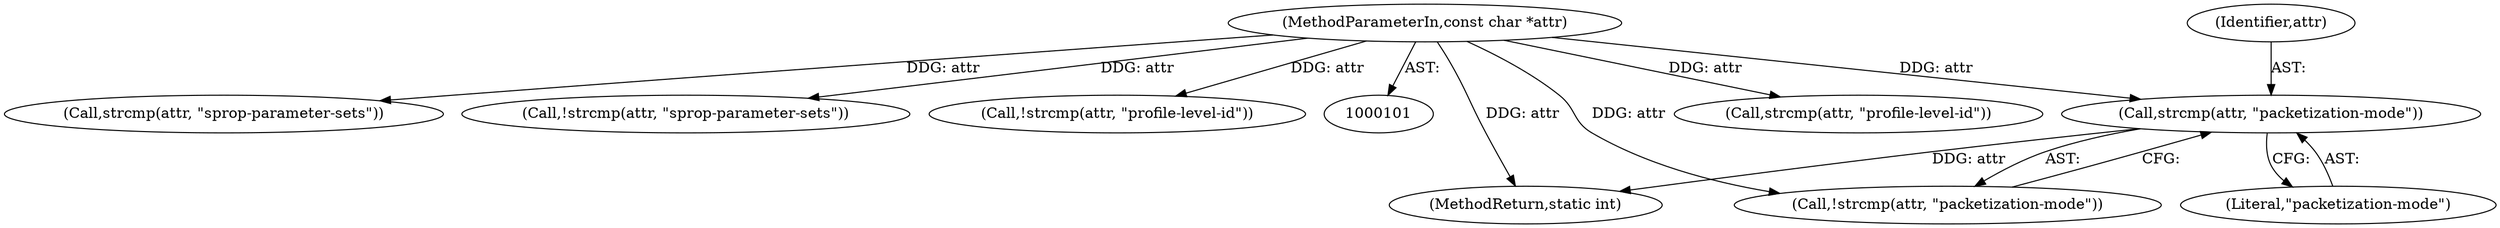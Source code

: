 digraph "0_FFmpeg_c42a1388a6d1bfd8001bf6a4241d8ca27e49326d@API" {
"1000116" [label="(Call,strcmp(attr, \"packetization-mode\"))"];
"1000105" [label="(MethodParameterIn,const char *attr)"];
"1000219" [label="(MethodReturn,static int)"];
"1000118" [label="(Literal,\"packetization-mode\")"];
"1000145" [label="(Call,strcmp(attr, \"profile-level-id\"))"];
"1000116" [label="(Call,strcmp(attr, \"packetization-mode\"))"];
"1000117" [label="(Identifier,attr)"];
"1000161" [label="(Call,strcmp(attr, \"sprop-parameter-sets\"))"];
"1000160" [label="(Call,!strcmp(attr, \"sprop-parameter-sets\"))"];
"1000144" [label="(Call,!strcmp(attr, \"profile-level-id\"))"];
"1000105" [label="(MethodParameterIn,const char *attr)"];
"1000115" [label="(Call,!strcmp(attr, \"packetization-mode\"))"];
"1000116" -> "1000115"  [label="AST: "];
"1000116" -> "1000118"  [label="CFG: "];
"1000117" -> "1000116"  [label="AST: "];
"1000118" -> "1000116"  [label="AST: "];
"1000115" -> "1000116"  [label="CFG: "];
"1000116" -> "1000219"  [label="DDG: attr"];
"1000105" -> "1000116"  [label="DDG: attr"];
"1000105" -> "1000101"  [label="AST: "];
"1000105" -> "1000219"  [label="DDG: attr"];
"1000105" -> "1000115"  [label="DDG: attr"];
"1000105" -> "1000144"  [label="DDG: attr"];
"1000105" -> "1000145"  [label="DDG: attr"];
"1000105" -> "1000160"  [label="DDG: attr"];
"1000105" -> "1000161"  [label="DDG: attr"];
}
